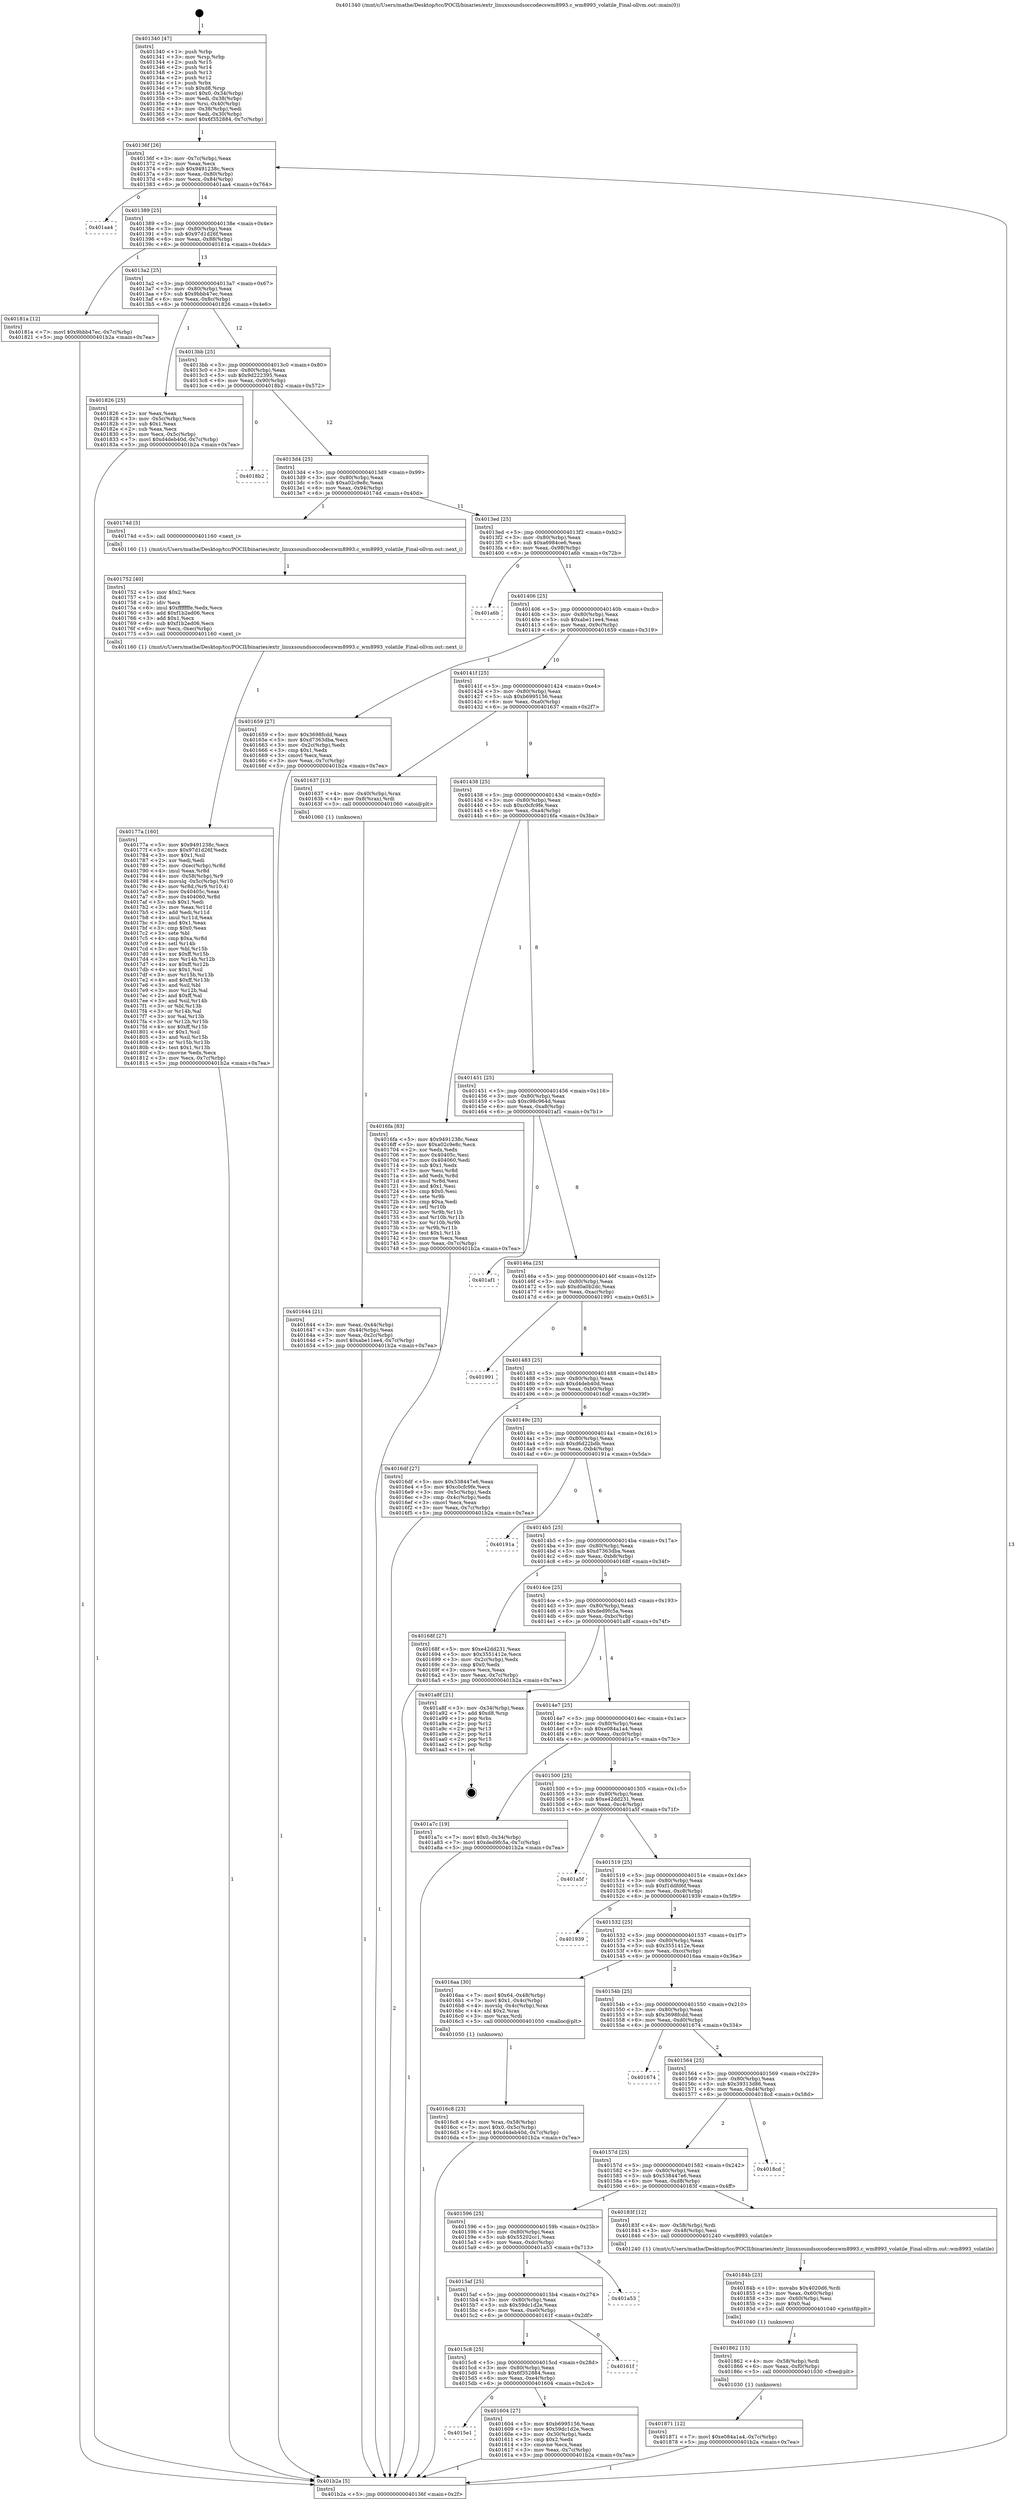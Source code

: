 digraph "0x401340" {
  label = "0x401340 (/mnt/c/Users/mathe/Desktop/tcc/POCII/binaries/extr_linuxsoundsoccodecswm8993.c_wm8993_volatile_Final-ollvm.out::main(0))"
  labelloc = "t"
  node[shape=record]

  Entry [label="",width=0.3,height=0.3,shape=circle,fillcolor=black,style=filled]
  "0x40136f" [label="{
     0x40136f [26]\l
     | [instrs]\l
     &nbsp;&nbsp;0x40136f \<+3\>: mov -0x7c(%rbp),%eax\l
     &nbsp;&nbsp;0x401372 \<+2\>: mov %eax,%ecx\l
     &nbsp;&nbsp;0x401374 \<+6\>: sub $0x9491238c,%ecx\l
     &nbsp;&nbsp;0x40137a \<+3\>: mov %eax,-0x80(%rbp)\l
     &nbsp;&nbsp;0x40137d \<+6\>: mov %ecx,-0x84(%rbp)\l
     &nbsp;&nbsp;0x401383 \<+6\>: je 0000000000401aa4 \<main+0x764\>\l
  }"]
  "0x401aa4" [label="{
     0x401aa4\l
  }", style=dashed]
  "0x401389" [label="{
     0x401389 [25]\l
     | [instrs]\l
     &nbsp;&nbsp;0x401389 \<+5\>: jmp 000000000040138e \<main+0x4e\>\l
     &nbsp;&nbsp;0x40138e \<+3\>: mov -0x80(%rbp),%eax\l
     &nbsp;&nbsp;0x401391 \<+5\>: sub $0x97d1d26f,%eax\l
     &nbsp;&nbsp;0x401396 \<+6\>: mov %eax,-0x88(%rbp)\l
     &nbsp;&nbsp;0x40139c \<+6\>: je 000000000040181a \<main+0x4da\>\l
  }"]
  Exit [label="",width=0.3,height=0.3,shape=circle,fillcolor=black,style=filled,peripheries=2]
  "0x40181a" [label="{
     0x40181a [12]\l
     | [instrs]\l
     &nbsp;&nbsp;0x40181a \<+7\>: movl $0x9bbb47ec,-0x7c(%rbp)\l
     &nbsp;&nbsp;0x401821 \<+5\>: jmp 0000000000401b2a \<main+0x7ea\>\l
  }"]
  "0x4013a2" [label="{
     0x4013a2 [25]\l
     | [instrs]\l
     &nbsp;&nbsp;0x4013a2 \<+5\>: jmp 00000000004013a7 \<main+0x67\>\l
     &nbsp;&nbsp;0x4013a7 \<+3\>: mov -0x80(%rbp),%eax\l
     &nbsp;&nbsp;0x4013aa \<+5\>: sub $0x9bbb47ec,%eax\l
     &nbsp;&nbsp;0x4013af \<+6\>: mov %eax,-0x8c(%rbp)\l
     &nbsp;&nbsp;0x4013b5 \<+6\>: je 0000000000401826 \<main+0x4e6\>\l
  }"]
  "0x401871" [label="{
     0x401871 [12]\l
     | [instrs]\l
     &nbsp;&nbsp;0x401871 \<+7\>: movl $0xe084a1a4,-0x7c(%rbp)\l
     &nbsp;&nbsp;0x401878 \<+5\>: jmp 0000000000401b2a \<main+0x7ea\>\l
  }"]
  "0x401826" [label="{
     0x401826 [25]\l
     | [instrs]\l
     &nbsp;&nbsp;0x401826 \<+2\>: xor %eax,%eax\l
     &nbsp;&nbsp;0x401828 \<+3\>: mov -0x5c(%rbp),%ecx\l
     &nbsp;&nbsp;0x40182b \<+3\>: sub $0x1,%eax\l
     &nbsp;&nbsp;0x40182e \<+2\>: sub %eax,%ecx\l
     &nbsp;&nbsp;0x401830 \<+3\>: mov %ecx,-0x5c(%rbp)\l
     &nbsp;&nbsp;0x401833 \<+7\>: movl $0xd4deb40d,-0x7c(%rbp)\l
     &nbsp;&nbsp;0x40183a \<+5\>: jmp 0000000000401b2a \<main+0x7ea\>\l
  }"]
  "0x4013bb" [label="{
     0x4013bb [25]\l
     | [instrs]\l
     &nbsp;&nbsp;0x4013bb \<+5\>: jmp 00000000004013c0 \<main+0x80\>\l
     &nbsp;&nbsp;0x4013c0 \<+3\>: mov -0x80(%rbp),%eax\l
     &nbsp;&nbsp;0x4013c3 \<+5\>: sub $0x9d222395,%eax\l
     &nbsp;&nbsp;0x4013c8 \<+6\>: mov %eax,-0x90(%rbp)\l
     &nbsp;&nbsp;0x4013ce \<+6\>: je 00000000004018b2 \<main+0x572\>\l
  }"]
  "0x401862" [label="{
     0x401862 [15]\l
     | [instrs]\l
     &nbsp;&nbsp;0x401862 \<+4\>: mov -0x58(%rbp),%rdi\l
     &nbsp;&nbsp;0x401866 \<+6\>: mov %eax,-0xf0(%rbp)\l
     &nbsp;&nbsp;0x40186c \<+5\>: call 0000000000401030 \<free@plt\>\l
     | [calls]\l
     &nbsp;&nbsp;0x401030 \{1\} (unknown)\l
  }"]
  "0x4018b2" [label="{
     0x4018b2\l
  }", style=dashed]
  "0x4013d4" [label="{
     0x4013d4 [25]\l
     | [instrs]\l
     &nbsp;&nbsp;0x4013d4 \<+5\>: jmp 00000000004013d9 \<main+0x99\>\l
     &nbsp;&nbsp;0x4013d9 \<+3\>: mov -0x80(%rbp),%eax\l
     &nbsp;&nbsp;0x4013dc \<+5\>: sub $0xa02c9e8c,%eax\l
     &nbsp;&nbsp;0x4013e1 \<+6\>: mov %eax,-0x94(%rbp)\l
     &nbsp;&nbsp;0x4013e7 \<+6\>: je 000000000040174d \<main+0x40d\>\l
  }"]
  "0x40184b" [label="{
     0x40184b [23]\l
     | [instrs]\l
     &nbsp;&nbsp;0x40184b \<+10\>: movabs $0x4020d6,%rdi\l
     &nbsp;&nbsp;0x401855 \<+3\>: mov %eax,-0x60(%rbp)\l
     &nbsp;&nbsp;0x401858 \<+3\>: mov -0x60(%rbp),%esi\l
     &nbsp;&nbsp;0x40185b \<+2\>: mov $0x0,%al\l
     &nbsp;&nbsp;0x40185d \<+5\>: call 0000000000401040 \<printf@plt\>\l
     | [calls]\l
     &nbsp;&nbsp;0x401040 \{1\} (unknown)\l
  }"]
  "0x40174d" [label="{
     0x40174d [5]\l
     | [instrs]\l
     &nbsp;&nbsp;0x40174d \<+5\>: call 0000000000401160 \<next_i\>\l
     | [calls]\l
     &nbsp;&nbsp;0x401160 \{1\} (/mnt/c/Users/mathe/Desktop/tcc/POCII/binaries/extr_linuxsoundsoccodecswm8993.c_wm8993_volatile_Final-ollvm.out::next_i)\l
  }"]
  "0x4013ed" [label="{
     0x4013ed [25]\l
     | [instrs]\l
     &nbsp;&nbsp;0x4013ed \<+5\>: jmp 00000000004013f2 \<main+0xb2\>\l
     &nbsp;&nbsp;0x4013f2 \<+3\>: mov -0x80(%rbp),%eax\l
     &nbsp;&nbsp;0x4013f5 \<+5\>: sub $0xa6984ce6,%eax\l
     &nbsp;&nbsp;0x4013fa \<+6\>: mov %eax,-0x98(%rbp)\l
     &nbsp;&nbsp;0x401400 \<+6\>: je 0000000000401a6b \<main+0x72b\>\l
  }"]
  "0x40177a" [label="{
     0x40177a [160]\l
     | [instrs]\l
     &nbsp;&nbsp;0x40177a \<+5\>: mov $0x9491238c,%ecx\l
     &nbsp;&nbsp;0x40177f \<+5\>: mov $0x97d1d26f,%edx\l
     &nbsp;&nbsp;0x401784 \<+3\>: mov $0x1,%sil\l
     &nbsp;&nbsp;0x401787 \<+2\>: xor %edi,%edi\l
     &nbsp;&nbsp;0x401789 \<+7\>: mov -0xec(%rbp),%r8d\l
     &nbsp;&nbsp;0x401790 \<+4\>: imul %eax,%r8d\l
     &nbsp;&nbsp;0x401794 \<+4\>: mov -0x58(%rbp),%r9\l
     &nbsp;&nbsp;0x401798 \<+4\>: movslq -0x5c(%rbp),%r10\l
     &nbsp;&nbsp;0x40179c \<+4\>: mov %r8d,(%r9,%r10,4)\l
     &nbsp;&nbsp;0x4017a0 \<+7\>: mov 0x40405c,%eax\l
     &nbsp;&nbsp;0x4017a7 \<+8\>: mov 0x404060,%r8d\l
     &nbsp;&nbsp;0x4017af \<+3\>: sub $0x1,%edi\l
     &nbsp;&nbsp;0x4017b2 \<+3\>: mov %eax,%r11d\l
     &nbsp;&nbsp;0x4017b5 \<+3\>: add %edi,%r11d\l
     &nbsp;&nbsp;0x4017b8 \<+4\>: imul %r11d,%eax\l
     &nbsp;&nbsp;0x4017bc \<+3\>: and $0x1,%eax\l
     &nbsp;&nbsp;0x4017bf \<+3\>: cmp $0x0,%eax\l
     &nbsp;&nbsp;0x4017c2 \<+3\>: sete %bl\l
     &nbsp;&nbsp;0x4017c5 \<+4\>: cmp $0xa,%r8d\l
     &nbsp;&nbsp;0x4017c9 \<+4\>: setl %r14b\l
     &nbsp;&nbsp;0x4017cd \<+3\>: mov %bl,%r15b\l
     &nbsp;&nbsp;0x4017d0 \<+4\>: xor $0xff,%r15b\l
     &nbsp;&nbsp;0x4017d4 \<+3\>: mov %r14b,%r12b\l
     &nbsp;&nbsp;0x4017d7 \<+4\>: xor $0xff,%r12b\l
     &nbsp;&nbsp;0x4017db \<+4\>: xor $0x1,%sil\l
     &nbsp;&nbsp;0x4017df \<+3\>: mov %r15b,%r13b\l
     &nbsp;&nbsp;0x4017e2 \<+4\>: and $0xff,%r13b\l
     &nbsp;&nbsp;0x4017e6 \<+3\>: and %sil,%bl\l
     &nbsp;&nbsp;0x4017e9 \<+3\>: mov %r12b,%al\l
     &nbsp;&nbsp;0x4017ec \<+2\>: and $0xff,%al\l
     &nbsp;&nbsp;0x4017ee \<+3\>: and %sil,%r14b\l
     &nbsp;&nbsp;0x4017f1 \<+3\>: or %bl,%r13b\l
     &nbsp;&nbsp;0x4017f4 \<+3\>: or %r14b,%al\l
     &nbsp;&nbsp;0x4017f7 \<+3\>: xor %al,%r13b\l
     &nbsp;&nbsp;0x4017fa \<+3\>: or %r12b,%r15b\l
     &nbsp;&nbsp;0x4017fd \<+4\>: xor $0xff,%r15b\l
     &nbsp;&nbsp;0x401801 \<+4\>: or $0x1,%sil\l
     &nbsp;&nbsp;0x401805 \<+3\>: and %sil,%r15b\l
     &nbsp;&nbsp;0x401808 \<+3\>: or %r15b,%r13b\l
     &nbsp;&nbsp;0x40180b \<+4\>: test $0x1,%r13b\l
     &nbsp;&nbsp;0x40180f \<+3\>: cmovne %edx,%ecx\l
     &nbsp;&nbsp;0x401812 \<+3\>: mov %ecx,-0x7c(%rbp)\l
     &nbsp;&nbsp;0x401815 \<+5\>: jmp 0000000000401b2a \<main+0x7ea\>\l
  }"]
  "0x401a6b" [label="{
     0x401a6b\l
  }", style=dashed]
  "0x401406" [label="{
     0x401406 [25]\l
     | [instrs]\l
     &nbsp;&nbsp;0x401406 \<+5\>: jmp 000000000040140b \<main+0xcb\>\l
     &nbsp;&nbsp;0x40140b \<+3\>: mov -0x80(%rbp),%eax\l
     &nbsp;&nbsp;0x40140e \<+5\>: sub $0xabe11ee4,%eax\l
     &nbsp;&nbsp;0x401413 \<+6\>: mov %eax,-0x9c(%rbp)\l
     &nbsp;&nbsp;0x401419 \<+6\>: je 0000000000401659 \<main+0x319\>\l
  }"]
  "0x401752" [label="{
     0x401752 [40]\l
     | [instrs]\l
     &nbsp;&nbsp;0x401752 \<+5\>: mov $0x2,%ecx\l
     &nbsp;&nbsp;0x401757 \<+1\>: cltd\l
     &nbsp;&nbsp;0x401758 \<+2\>: idiv %ecx\l
     &nbsp;&nbsp;0x40175a \<+6\>: imul $0xfffffffe,%edx,%ecx\l
     &nbsp;&nbsp;0x401760 \<+6\>: add $0xf1b2ed06,%ecx\l
     &nbsp;&nbsp;0x401766 \<+3\>: add $0x1,%ecx\l
     &nbsp;&nbsp;0x401769 \<+6\>: sub $0xf1b2ed06,%ecx\l
     &nbsp;&nbsp;0x40176f \<+6\>: mov %ecx,-0xec(%rbp)\l
     &nbsp;&nbsp;0x401775 \<+5\>: call 0000000000401160 \<next_i\>\l
     | [calls]\l
     &nbsp;&nbsp;0x401160 \{1\} (/mnt/c/Users/mathe/Desktop/tcc/POCII/binaries/extr_linuxsoundsoccodecswm8993.c_wm8993_volatile_Final-ollvm.out::next_i)\l
  }"]
  "0x401659" [label="{
     0x401659 [27]\l
     | [instrs]\l
     &nbsp;&nbsp;0x401659 \<+5\>: mov $0x3698fcdd,%eax\l
     &nbsp;&nbsp;0x40165e \<+5\>: mov $0xd7363dba,%ecx\l
     &nbsp;&nbsp;0x401663 \<+3\>: mov -0x2c(%rbp),%edx\l
     &nbsp;&nbsp;0x401666 \<+3\>: cmp $0x1,%edx\l
     &nbsp;&nbsp;0x401669 \<+3\>: cmovl %ecx,%eax\l
     &nbsp;&nbsp;0x40166c \<+3\>: mov %eax,-0x7c(%rbp)\l
     &nbsp;&nbsp;0x40166f \<+5\>: jmp 0000000000401b2a \<main+0x7ea\>\l
  }"]
  "0x40141f" [label="{
     0x40141f [25]\l
     | [instrs]\l
     &nbsp;&nbsp;0x40141f \<+5\>: jmp 0000000000401424 \<main+0xe4\>\l
     &nbsp;&nbsp;0x401424 \<+3\>: mov -0x80(%rbp),%eax\l
     &nbsp;&nbsp;0x401427 \<+5\>: sub $0xb6995156,%eax\l
     &nbsp;&nbsp;0x40142c \<+6\>: mov %eax,-0xa0(%rbp)\l
     &nbsp;&nbsp;0x401432 \<+6\>: je 0000000000401637 \<main+0x2f7\>\l
  }"]
  "0x4016c8" [label="{
     0x4016c8 [23]\l
     | [instrs]\l
     &nbsp;&nbsp;0x4016c8 \<+4\>: mov %rax,-0x58(%rbp)\l
     &nbsp;&nbsp;0x4016cc \<+7\>: movl $0x0,-0x5c(%rbp)\l
     &nbsp;&nbsp;0x4016d3 \<+7\>: movl $0xd4deb40d,-0x7c(%rbp)\l
     &nbsp;&nbsp;0x4016da \<+5\>: jmp 0000000000401b2a \<main+0x7ea\>\l
  }"]
  "0x401637" [label="{
     0x401637 [13]\l
     | [instrs]\l
     &nbsp;&nbsp;0x401637 \<+4\>: mov -0x40(%rbp),%rax\l
     &nbsp;&nbsp;0x40163b \<+4\>: mov 0x8(%rax),%rdi\l
     &nbsp;&nbsp;0x40163f \<+5\>: call 0000000000401060 \<atoi@plt\>\l
     | [calls]\l
     &nbsp;&nbsp;0x401060 \{1\} (unknown)\l
  }"]
  "0x401438" [label="{
     0x401438 [25]\l
     | [instrs]\l
     &nbsp;&nbsp;0x401438 \<+5\>: jmp 000000000040143d \<main+0xfd\>\l
     &nbsp;&nbsp;0x40143d \<+3\>: mov -0x80(%rbp),%eax\l
     &nbsp;&nbsp;0x401440 \<+5\>: sub $0xc0cfc9fe,%eax\l
     &nbsp;&nbsp;0x401445 \<+6\>: mov %eax,-0xa4(%rbp)\l
     &nbsp;&nbsp;0x40144b \<+6\>: je 00000000004016fa \<main+0x3ba\>\l
  }"]
  "0x401644" [label="{
     0x401644 [21]\l
     | [instrs]\l
     &nbsp;&nbsp;0x401644 \<+3\>: mov %eax,-0x44(%rbp)\l
     &nbsp;&nbsp;0x401647 \<+3\>: mov -0x44(%rbp),%eax\l
     &nbsp;&nbsp;0x40164a \<+3\>: mov %eax,-0x2c(%rbp)\l
     &nbsp;&nbsp;0x40164d \<+7\>: movl $0xabe11ee4,-0x7c(%rbp)\l
     &nbsp;&nbsp;0x401654 \<+5\>: jmp 0000000000401b2a \<main+0x7ea\>\l
  }"]
  "0x4016fa" [label="{
     0x4016fa [83]\l
     | [instrs]\l
     &nbsp;&nbsp;0x4016fa \<+5\>: mov $0x9491238c,%eax\l
     &nbsp;&nbsp;0x4016ff \<+5\>: mov $0xa02c9e8c,%ecx\l
     &nbsp;&nbsp;0x401704 \<+2\>: xor %edx,%edx\l
     &nbsp;&nbsp;0x401706 \<+7\>: mov 0x40405c,%esi\l
     &nbsp;&nbsp;0x40170d \<+7\>: mov 0x404060,%edi\l
     &nbsp;&nbsp;0x401714 \<+3\>: sub $0x1,%edx\l
     &nbsp;&nbsp;0x401717 \<+3\>: mov %esi,%r8d\l
     &nbsp;&nbsp;0x40171a \<+3\>: add %edx,%r8d\l
     &nbsp;&nbsp;0x40171d \<+4\>: imul %r8d,%esi\l
     &nbsp;&nbsp;0x401721 \<+3\>: and $0x1,%esi\l
     &nbsp;&nbsp;0x401724 \<+3\>: cmp $0x0,%esi\l
     &nbsp;&nbsp;0x401727 \<+4\>: sete %r9b\l
     &nbsp;&nbsp;0x40172b \<+3\>: cmp $0xa,%edi\l
     &nbsp;&nbsp;0x40172e \<+4\>: setl %r10b\l
     &nbsp;&nbsp;0x401732 \<+3\>: mov %r9b,%r11b\l
     &nbsp;&nbsp;0x401735 \<+3\>: and %r10b,%r11b\l
     &nbsp;&nbsp;0x401738 \<+3\>: xor %r10b,%r9b\l
     &nbsp;&nbsp;0x40173b \<+3\>: or %r9b,%r11b\l
     &nbsp;&nbsp;0x40173e \<+4\>: test $0x1,%r11b\l
     &nbsp;&nbsp;0x401742 \<+3\>: cmovne %ecx,%eax\l
     &nbsp;&nbsp;0x401745 \<+3\>: mov %eax,-0x7c(%rbp)\l
     &nbsp;&nbsp;0x401748 \<+5\>: jmp 0000000000401b2a \<main+0x7ea\>\l
  }"]
  "0x401451" [label="{
     0x401451 [25]\l
     | [instrs]\l
     &nbsp;&nbsp;0x401451 \<+5\>: jmp 0000000000401456 \<main+0x116\>\l
     &nbsp;&nbsp;0x401456 \<+3\>: mov -0x80(%rbp),%eax\l
     &nbsp;&nbsp;0x401459 \<+5\>: sub $0xc98c964d,%eax\l
     &nbsp;&nbsp;0x40145e \<+6\>: mov %eax,-0xa8(%rbp)\l
     &nbsp;&nbsp;0x401464 \<+6\>: je 0000000000401af1 \<main+0x7b1\>\l
  }"]
  "0x401340" [label="{
     0x401340 [47]\l
     | [instrs]\l
     &nbsp;&nbsp;0x401340 \<+1\>: push %rbp\l
     &nbsp;&nbsp;0x401341 \<+3\>: mov %rsp,%rbp\l
     &nbsp;&nbsp;0x401344 \<+2\>: push %r15\l
     &nbsp;&nbsp;0x401346 \<+2\>: push %r14\l
     &nbsp;&nbsp;0x401348 \<+2\>: push %r13\l
     &nbsp;&nbsp;0x40134a \<+2\>: push %r12\l
     &nbsp;&nbsp;0x40134c \<+1\>: push %rbx\l
     &nbsp;&nbsp;0x40134d \<+7\>: sub $0xd8,%rsp\l
     &nbsp;&nbsp;0x401354 \<+7\>: movl $0x0,-0x34(%rbp)\l
     &nbsp;&nbsp;0x40135b \<+3\>: mov %edi,-0x38(%rbp)\l
     &nbsp;&nbsp;0x40135e \<+4\>: mov %rsi,-0x40(%rbp)\l
     &nbsp;&nbsp;0x401362 \<+3\>: mov -0x38(%rbp),%edi\l
     &nbsp;&nbsp;0x401365 \<+3\>: mov %edi,-0x30(%rbp)\l
     &nbsp;&nbsp;0x401368 \<+7\>: movl $0x6f352884,-0x7c(%rbp)\l
  }"]
  "0x401af1" [label="{
     0x401af1\l
  }", style=dashed]
  "0x40146a" [label="{
     0x40146a [25]\l
     | [instrs]\l
     &nbsp;&nbsp;0x40146a \<+5\>: jmp 000000000040146f \<main+0x12f\>\l
     &nbsp;&nbsp;0x40146f \<+3\>: mov -0x80(%rbp),%eax\l
     &nbsp;&nbsp;0x401472 \<+5\>: sub $0xd0a0b2dc,%eax\l
     &nbsp;&nbsp;0x401477 \<+6\>: mov %eax,-0xac(%rbp)\l
     &nbsp;&nbsp;0x40147d \<+6\>: je 0000000000401991 \<main+0x651\>\l
  }"]
  "0x401b2a" [label="{
     0x401b2a [5]\l
     | [instrs]\l
     &nbsp;&nbsp;0x401b2a \<+5\>: jmp 000000000040136f \<main+0x2f\>\l
  }"]
  "0x401991" [label="{
     0x401991\l
  }", style=dashed]
  "0x401483" [label="{
     0x401483 [25]\l
     | [instrs]\l
     &nbsp;&nbsp;0x401483 \<+5\>: jmp 0000000000401488 \<main+0x148\>\l
     &nbsp;&nbsp;0x401488 \<+3\>: mov -0x80(%rbp),%eax\l
     &nbsp;&nbsp;0x40148b \<+5\>: sub $0xd4deb40d,%eax\l
     &nbsp;&nbsp;0x401490 \<+6\>: mov %eax,-0xb0(%rbp)\l
     &nbsp;&nbsp;0x401496 \<+6\>: je 00000000004016df \<main+0x39f\>\l
  }"]
  "0x4015e1" [label="{
     0x4015e1\l
  }", style=dashed]
  "0x4016df" [label="{
     0x4016df [27]\l
     | [instrs]\l
     &nbsp;&nbsp;0x4016df \<+5\>: mov $0x538447e6,%eax\l
     &nbsp;&nbsp;0x4016e4 \<+5\>: mov $0xc0cfc9fe,%ecx\l
     &nbsp;&nbsp;0x4016e9 \<+3\>: mov -0x5c(%rbp),%edx\l
     &nbsp;&nbsp;0x4016ec \<+3\>: cmp -0x4c(%rbp),%edx\l
     &nbsp;&nbsp;0x4016ef \<+3\>: cmovl %ecx,%eax\l
     &nbsp;&nbsp;0x4016f2 \<+3\>: mov %eax,-0x7c(%rbp)\l
     &nbsp;&nbsp;0x4016f5 \<+5\>: jmp 0000000000401b2a \<main+0x7ea\>\l
  }"]
  "0x40149c" [label="{
     0x40149c [25]\l
     | [instrs]\l
     &nbsp;&nbsp;0x40149c \<+5\>: jmp 00000000004014a1 \<main+0x161\>\l
     &nbsp;&nbsp;0x4014a1 \<+3\>: mov -0x80(%rbp),%eax\l
     &nbsp;&nbsp;0x4014a4 \<+5\>: sub $0xd6d22bdb,%eax\l
     &nbsp;&nbsp;0x4014a9 \<+6\>: mov %eax,-0xb4(%rbp)\l
     &nbsp;&nbsp;0x4014af \<+6\>: je 000000000040191a \<main+0x5da\>\l
  }"]
  "0x401604" [label="{
     0x401604 [27]\l
     | [instrs]\l
     &nbsp;&nbsp;0x401604 \<+5\>: mov $0xb6995156,%eax\l
     &nbsp;&nbsp;0x401609 \<+5\>: mov $0x59dc1d2e,%ecx\l
     &nbsp;&nbsp;0x40160e \<+3\>: mov -0x30(%rbp),%edx\l
     &nbsp;&nbsp;0x401611 \<+3\>: cmp $0x2,%edx\l
     &nbsp;&nbsp;0x401614 \<+3\>: cmovne %ecx,%eax\l
     &nbsp;&nbsp;0x401617 \<+3\>: mov %eax,-0x7c(%rbp)\l
     &nbsp;&nbsp;0x40161a \<+5\>: jmp 0000000000401b2a \<main+0x7ea\>\l
  }"]
  "0x40191a" [label="{
     0x40191a\l
  }", style=dashed]
  "0x4014b5" [label="{
     0x4014b5 [25]\l
     | [instrs]\l
     &nbsp;&nbsp;0x4014b5 \<+5\>: jmp 00000000004014ba \<main+0x17a\>\l
     &nbsp;&nbsp;0x4014ba \<+3\>: mov -0x80(%rbp),%eax\l
     &nbsp;&nbsp;0x4014bd \<+5\>: sub $0xd7363dba,%eax\l
     &nbsp;&nbsp;0x4014c2 \<+6\>: mov %eax,-0xb8(%rbp)\l
     &nbsp;&nbsp;0x4014c8 \<+6\>: je 000000000040168f \<main+0x34f\>\l
  }"]
  "0x4015c8" [label="{
     0x4015c8 [25]\l
     | [instrs]\l
     &nbsp;&nbsp;0x4015c8 \<+5\>: jmp 00000000004015cd \<main+0x28d\>\l
     &nbsp;&nbsp;0x4015cd \<+3\>: mov -0x80(%rbp),%eax\l
     &nbsp;&nbsp;0x4015d0 \<+5\>: sub $0x6f352884,%eax\l
     &nbsp;&nbsp;0x4015d5 \<+6\>: mov %eax,-0xe4(%rbp)\l
     &nbsp;&nbsp;0x4015db \<+6\>: je 0000000000401604 \<main+0x2c4\>\l
  }"]
  "0x40168f" [label="{
     0x40168f [27]\l
     | [instrs]\l
     &nbsp;&nbsp;0x40168f \<+5\>: mov $0xe42dd231,%eax\l
     &nbsp;&nbsp;0x401694 \<+5\>: mov $0x3551412e,%ecx\l
     &nbsp;&nbsp;0x401699 \<+3\>: mov -0x2c(%rbp),%edx\l
     &nbsp;&nbsp;0x40169c \<+3\>: cmp $0x0,%edx\l
     &nbsp;&nbsp;0x40169f \<+3\>: cmove %ecx,%eax\l
     &nbsp;&nbsp;0x4016a2 \<+3\>: mov %eax,-0x7c(%rbp)\l
     &nbsp;&nbsp;0x4016a5 \<+5\>: jmp 0000000000401b2a \<main+0x7ea\>\l
  }"]
  "0x4014ce" [label="{
     0x4014ce [25]\l
     | [instrs]\l
     &nbsp;&nbsp;0x4014ce \<+5\>: jmp 00000000004014d3 \<main+0x193\>\l
     &nbsp;&nbsp;0x4014d3 \<+3\>: mov -0x80(%rbp),%eax\l
     &nbsp;&nbsp;0x4014d6 \<+5\>: sub $0xded9fc5a,%eax\l
     &nbsp;&nbsp;0x4014db \<+6\>: mov %eax,-0xbc(%rbp)\l
     &nbsp;&nbsp;0x4014e1 \<+6\>: je 0000000000401a8f \<main+0x74f\>\l
  }"]
  "0x40161f" [label="{
     0x40161f\l
  }", style=dashed]
  "0x401a8f" [label="{
     0x401a8f [21]\l
     | [instrs]\l
     &nbsp;&nbsp;0x401a8f \<+3\>: mov -0x34(%rbp),%eax\l
     &nbsp;&nbsp;0x401a92 \<+7\>: add $0xd8,%rsp\l
     &nbsp;&nbsp;0x401a99 \<+1\>: pop %rbx\l
     &nbsp;&nbsp;0x401a9a \<+2\>: pop %r12\l
     &nbsp;&nbsp;0x401a9c \<+2\>: pop %r13\l
     &nbsp;&nbsp;0x401a9e \<+2\>: pop %r14\l
     &nbsp;&nbsp;0x401aa0 \<+2\>: pop %r15\l
     &nbsp;&nbsp;0x401aa2 \<+1\>: pop %rbp\l
     &nbsp;&nbsp;0x401aa3 \<+1\>: ret\l
  }"]
  "0x4014e7" [label="{
     0x4014e7 [25]\l
     | [instrs]\l
     &nbsp;&nbsp;0x4014e7 \<+5\>: jmp 00000000004014ec \<main+0x1ac\>\l
     &nbsp;&nbsp;0x4014ec \<+3\>: mov -0x80(%rbp),%eax\l
     &nbsp;&nbsp;0x4014ef \<+5\>: sub $0xe084a1a4,%eax\l
     &nbsp;&nbsp;0x4014f4 \<+6\>: mov %eax,-0xc0(%rbp)\l
     &nbsp;&nbsp;0x4014fa \<+6\>: je 0000000000401a7c \<main+0x73c\>\l
  }"]
  "0x4015af" [label="{
     0x4015af [25]\l
     | [instrs]\l
     &nbsp;&nbsp;0x4015af \<+5\>: jmp 00000000004015b4 \<main+0x274\>\l
     &nbsp;&nbsp;0x4015b4 \<+3\>: mov -0x80(%rbp),%eax\l
     &nbsp;&nbsp;0x4015b7 \<+5\>: sub $0x59dc1d2e,%eax\l
     &nbsp;&nbsp;0x4015bc \<+6\>: mov %eax,-0xe0(%rbp)\l
     &nbsp;&nbsp;0x4015c2 \<+6\>: je 000000000040161f \<main+0x2df\>\l
  }"]
  "0x401a7c" [label="{
     0x401a7c [19]\l
     | [instrs]\l
     &nbsp;&nbsp;0x401a7c \<+7\>: movl $0x0,-0x34(%rbp)\l
     &nbsp;&nbsp;0x401a83 \<+7\>: movl $0xded9fc5a,-0x7c(%rbp)\l
     &nbsp;&nbsp;0x401a8a \<+5\>: jmp 0000000000401b2a \<main+0x7ea\>\l
  }"]
  "0x401500" [label="{
     0x401500 [25]\l
     | [instrs]\l
     &nbsp;&nbsp;0x401500 \<+5\>: jmp 0000000000401505 \<main+0x1c5\>\l
     &nbsp;&nbsp;0x401505 \<+3\>: mov -0x80(%rbp),%eax\l
     &nbsp;&nbsp;0x401508 \<+5\>: sub $0xe42dd231,%eax\l
     &nbsp;&nbsp;0x40150d \<+6\>: mov %eax,-0xc4(%rbp)\l
     &nbsp;&nbsp;0x401513 \<+6\>: je 0000000000401a5f \<main+0x71f\>\l
  }"]
  "0x401a53" [label="{
     0x401a53\l
  }", style=dashed]
  "0x401a5f" [label="{
     0x401a5f\l
  }", style=dashed]
  "0x401519" [label="{
     0x401519 [25]\l
     | [instrs]\l
     &nbsp;&nbsp;0x401519 \<+5\>: jmp 000000000040151e \<main+0x1de\>\l
     &nbsp;&nbsp;0x40151e \<+3\>: mov -0x80(%rbp),%eax\l
     &nbsp;&nbsp;0x401521 \<+5\>: sub $0xf1ddfd6f,%eax\l
     &nbsp;&nbsp;0x401526 \<+6\>: mov %eax,-0xc8(%rbp)\l
     &nbsp;&nbsp;0x40152c \<+6\>: je 0000000000401939 \<main+0x5f9\>\l
  }"]
  "0x401596" [label="{
     0x401596 [25]\l
     | [instrs]\l
     &nbsp;&nbsp;0x401596 \<+5\>: jmp 000000000040159b \<main+0x25b\>\l
     &nbsp;&nbsp;0x40159b \<+3\>: mov -0x80(%rbp),%eax\l
     &nbsp;&nbsp;0x40159e \<+5\>: sub $0x55202cc1,%eax\l
     &nbsp;&nbsp;0x4015a3 \<+6\>: mov %eax,-0xdc(%rbp)\l
     &nbsp;&nbsp;0x4015a9 \<+6\>: je 0000000000401a53 \<main+0x713\>\l
  }"]
  "0x401939" [label="{
     0x401939\l
  }", style=dashed]
  "0x401532" [label="{
     0x401532 [25]\l
     | [instrs]\l
     &nbsp;&nbsp;0x401532 \<+5\>: jmp 0000000000401537 \<main+0x1f7\>\l
     &nbsp;&nbsp;0x401537 \<+3\>: mov -0x80(%rbp),%eax\l
     &nbsp;&nbsp;0x40153a \<+5\>: sub $0x3551412e,%eax\l
     &nbsp;&nbsp;0x40153f \<+6\>: mov %eax,-0xcc(%rbp)\l
     &nbsp;&nbsp;0x401545 \<+6\>: je 00000000004016aa \<main+0x36a\>\l
  }"]
  "0x40183f" [label="{
     0x40183f [12]\l
     | [instrs]\l
     &nbsp;&nbsp;0x40183f \<+4\>: mov -0x58(%rbp),%rdi\l
     &nbsp;&nbsp;0x401843 \<+3\>: mov -0x48(%rbp),%esi\l
     &nbsp;&nbsp;0x401846 \<+5\>: call 0000000000401240 \<wm8993_volatile\>\l
     | [calls]\l
     &nbsp;&nbsp;0x401240 \{1\} (/mnt/c/Users/mathe/Desktop/tcc/POCII/binaries/extr_linuxsoundsoccodecswm8993.c_wm8993_volatile_Final-ollvm.out::wm8993_volatile)\l
  }"]
  "0x4016aa" [label="{
     0x4016aa [30]\l
     | [instrs]\l
     &nbsp;&nbsp;0x4016aa \<+7\>: movl $0x64,-0x48(%rbp)\l
     &nbsp;&nbsp;0x4016b1 \<+7\>: movl $0x1,-0x4c(%rbp)\l
     &nbsp;&nbsp;0x4016b8 \<+4\>: movslq -0x4c(%rbp),%rax\l
     &nbsp;&nbsp;0x4016bc \<+4\>: shl $0x2,%rax\l
     &nbsp;&nbsp;0x4016c0 \<+3\>: mov %rax,%rdi\l
     &nbsp;&nbsp;0x4016c3 \<+5\>: call 0000000000401050 \<malloc@plt\>\l
     | [calls]\l
     &nbsp;&nbsp;0x401050 \{1\} (unknown)\l
  }"]
  "0x40154b" [label="{
     0x40154b [25]\l
     | [instrs]\l
     &nbsp;&nbsp;0x40154b \<+5\>: jmp 0000000000401550 \<main+0x210\>\l
     &nbsp;&nbsp;0x401550 \<+3\>: mov -0x80(%rbp),%eax\l
     &nbsp;&nbsp;0x401553 \<+5\>: sub $0x3698fcdd,%eax\l
     &nbsp;&nbsp;0x401558 \<+6\>: mov %eax,-0xd0(%rbp)\l
     &nbsp;&nbsp;0x40155e \<+6\>: je 0000000000401674 \<main+0x334\>\l
  }"]
  "0x40157d" [label="{
     0x40157d [25]\l
     | [instrs]\l
     &nbsp;&nbsp;0x40157d \<+5\>: jmp 0000000000401582 \<main+0x242\>\l
     &nbsp;&nbsp;0x401582 \<+3\>: mov -0x80(%rbp),%eax\l
     &nbsp;&nbsp;0x401585 \<+5\>: sub $0x538447e6,%eax\l
     &nbsp;&nbsp;0x40158a \<+6\>: mov %eax,-0xd8(%rbp)\l
     &nbsp;&nbsp;0x401590 \<+6\>: je 000000000040183f \<main+0x4ff\>\l
  }"]
  "0x401674" [label="{
     0x401674\l
  }", style=dashed]
  "0x401564" [label="{
     0x401564 [25]\l
     | [instrs]\l
     &nbsp;&nbsp;0x401564 \<+5\>: jmp 0000000000401569 \<main+0x229\>\l
     &nbsp;&nbsp;0x401569 \<+3\>: mov -0x80(%rbp),%eax\l
     &nbsp;&nbsp;0x40156c \<+5\>: sub $0x39313d86,%eax\l
     &nbsp;&nbsp;0x401571 \<+6\>: mov %eax,-0xd4(%rbp)\l
     &nbsp;&nbsp;0x401577 \<+6\>: je 00000000004018cd \<main+0x58d\>\l
  }"]
  "0x4018cd" [label="{
     0x4018cd\l
  }", style=dashed]
  Entry -> "0x401340" [label=" 1"]
  "0x40136f" -> "0x401aa4" [label=" 0"]
  "0x40136f" -> "0x401389" [label=" 14"]
  "0x401a8f" -> Exit [label=" 1"]
  "0x401389" -> "0x40181a" [label=" 1"]
  "0x401389" -> "0x4013a2" [label=" 13"]
  "0x401a7c" -> "0x401b2a" [label=" 1"]
  "0x4013a2" -> "0x401826" [label=" 1"]
  "0x4013a2" -> "0x4013bb" [label=" 12"]
  "0x401871" -> "0x401b2a" [label=" 1"]
  "0x4013bb" -> "0x4018b2" [label=" 0"]
  "0x4013bb" -> "0x4013d4" [label=" 12"]
  "0x401862" -> "0x401871" [label=" 1"]
  "0x4013d4" -> "0x40174d" [label=" 1"]
  "0x4013d4" -> "0x4013ed" [label=" 11"]
  "0x40184b" -> "0x401862" [label=" 1"]
  "0x4013ed" -> "0x401a6b" [label=" 0"]
  "0x4013ed" -> "0x401406" [label=" 11"]
  "0x40183f" -> "0x40184b" [label=" 1"]
  "0x401406" -> "0x401659" [label=" 1"]
  "0x401406" -> "0x40141f" [label=" 10"]
  "0x401826" -> "0x401b2a" [label=" 1"]
  "0x40141f" -> "0x401637" [label=" 1"]
  "0x40141f" -> "0x401438" [label=" 9"]
  "0x40181a" -> "0x401b2a" [label=" 1"]
  "0x401438" -> "0x4016fa" [label=" 1"]
  "0x401438" -> "0x401451" [label=" 8"]
  "0x40177a" -> "0x401b2a" [label=" 1"]
  "0x401451" -> "0x401af1" [label=" 0"]
  "0x401451" -> "0x40146a" [label=" 8"]
  "0x401752" -> "0x40177a" [label=" 1"]
  "0x40146a" -> "0x401991" [label=" 0"]
  "0x40146a" -> "0x401483" [label=" 8"]
  "0x40174d" -> "0x401752" [label=" 1"]
  "0x401483" -> "0x4016df" [label=" 2"]
  "0x401483" -> "0x40149c" [label=" 6"]
  "0x4016fa" -> "0x401b2a" [label=" 1"]
  "0x40149c" -> "0x40191a" [label=" 0"]
  "0x40149c" -> "0x4014b5" [label=" 6"]
  "0x4016df" -> "0x401b2a" [label=" 2"]
  "0x4014b5" -> "0x40168f" [label=" 1"]
  "0x4014b5" -> "0x4014ce" [label=" 5"]
  "0x4016aa" -> "0x4016c8" [label=" 1"]
  "0x4014ce" -> "0x401a8f" [label=" 1"]
  "0x4014ce" -> "0x4014e7" [label=" 4"]
  "0x40168f" -> "0x401b2a" [label=" 1"]
  "0x4014e7" -> "0x401a7c" [label=" 1"]
  "0x4014e7" -> "0x401500" [label=" 3"]
  "0x401644" -> "0x401b2a" [label=" 1"]
  "0x401500" -> "0x401a5f" [label=" 0"]
  "0x401500" -> "0x401519" [label=" 3"]
  "0x401637" -> "0x401644" [label=" 1"]
  "0x401519" -> "0x401939" [label=" 0"]
  "0x401519" -> "0x401532" [label=" 3"]
  "0x401340" -> "0x40136f" [label=" 1"]
  "0x401532" -> "0x4016aa" [label=" 1"]
  "0x401532" -> "0x40154b" [label=" 2"]
  "0x401604" -> "0x401b2a" [label=" 1"]
  "0x40154b" -> "0x401674" [label=" 0"]
  "0x40154b" -> "0x401564" [label=" 2"]
  "0x4015c8" -> "0x401604" [label=" 1"]
  "0x401564" -> "0x4018cd" [label=" 0"]
  "0x401564" -> "0x40157d" [label=" 2"]
  "0x4015c8" -> "0x4015e1" [label=" 0"]
  "0x40157d" -> "0x40183f" [label=" 1"]
  "0x40157d" -> "0x401596" [label=" 1"]
  "0x401b2a" -> "0x40136f" [label=" 13"]
  "0x401596" -> "0x401a53" [label=" 0"]
  "0x401596" -> "0x4015af" [label=" 1"]
  "0x401659" -> "0x401b2a" [label=" 1"]
  "0x4015af" -> "0x40161f" [label=" 0"]
  "0x4015af" -> "0x4015c8" [label=" 1"]
  "0x4016c8" -> "0x401b2a" [label=" 1"]
}
